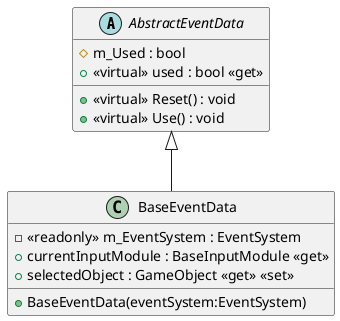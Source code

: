 @startuml
abstract class AbstractEventData {
    # m_Used : bool
    + <<virtual>> Reset() : void
    + <<virtual>> Use() : void
    + <<virtual>> used : bool <<get>>
}
class BaseEventData {
    - <<readonly>> m_EventSystem : EventSystem
    + BaseEventData(eventSystem:EventSystem)
    + currentInputModule : BaseInputModule <<get>>
    + selectedObject : GameObject <<get>> <<set>>
}
AbstractEventData <|-- BaseEventData
@enduml
